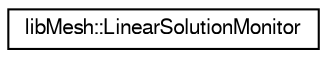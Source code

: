 digraph "Graphical Class Hierarchy"
{
  edge [fontname="FreeSans",fontsize="10",labelfontname="FreeSans",labelfontsize="10"];
  node [fontname="FreeSans",fontsize="10",shape=record];
  rankdir="LR";
  Node1 [label="libMesh::LinearSolutionMonitor",height=0.2,width=0.4,color="black", fillcolor="white", style="filled",URL="$classlibMesh_1_1LinearSolutionMonitor.html"];
}
